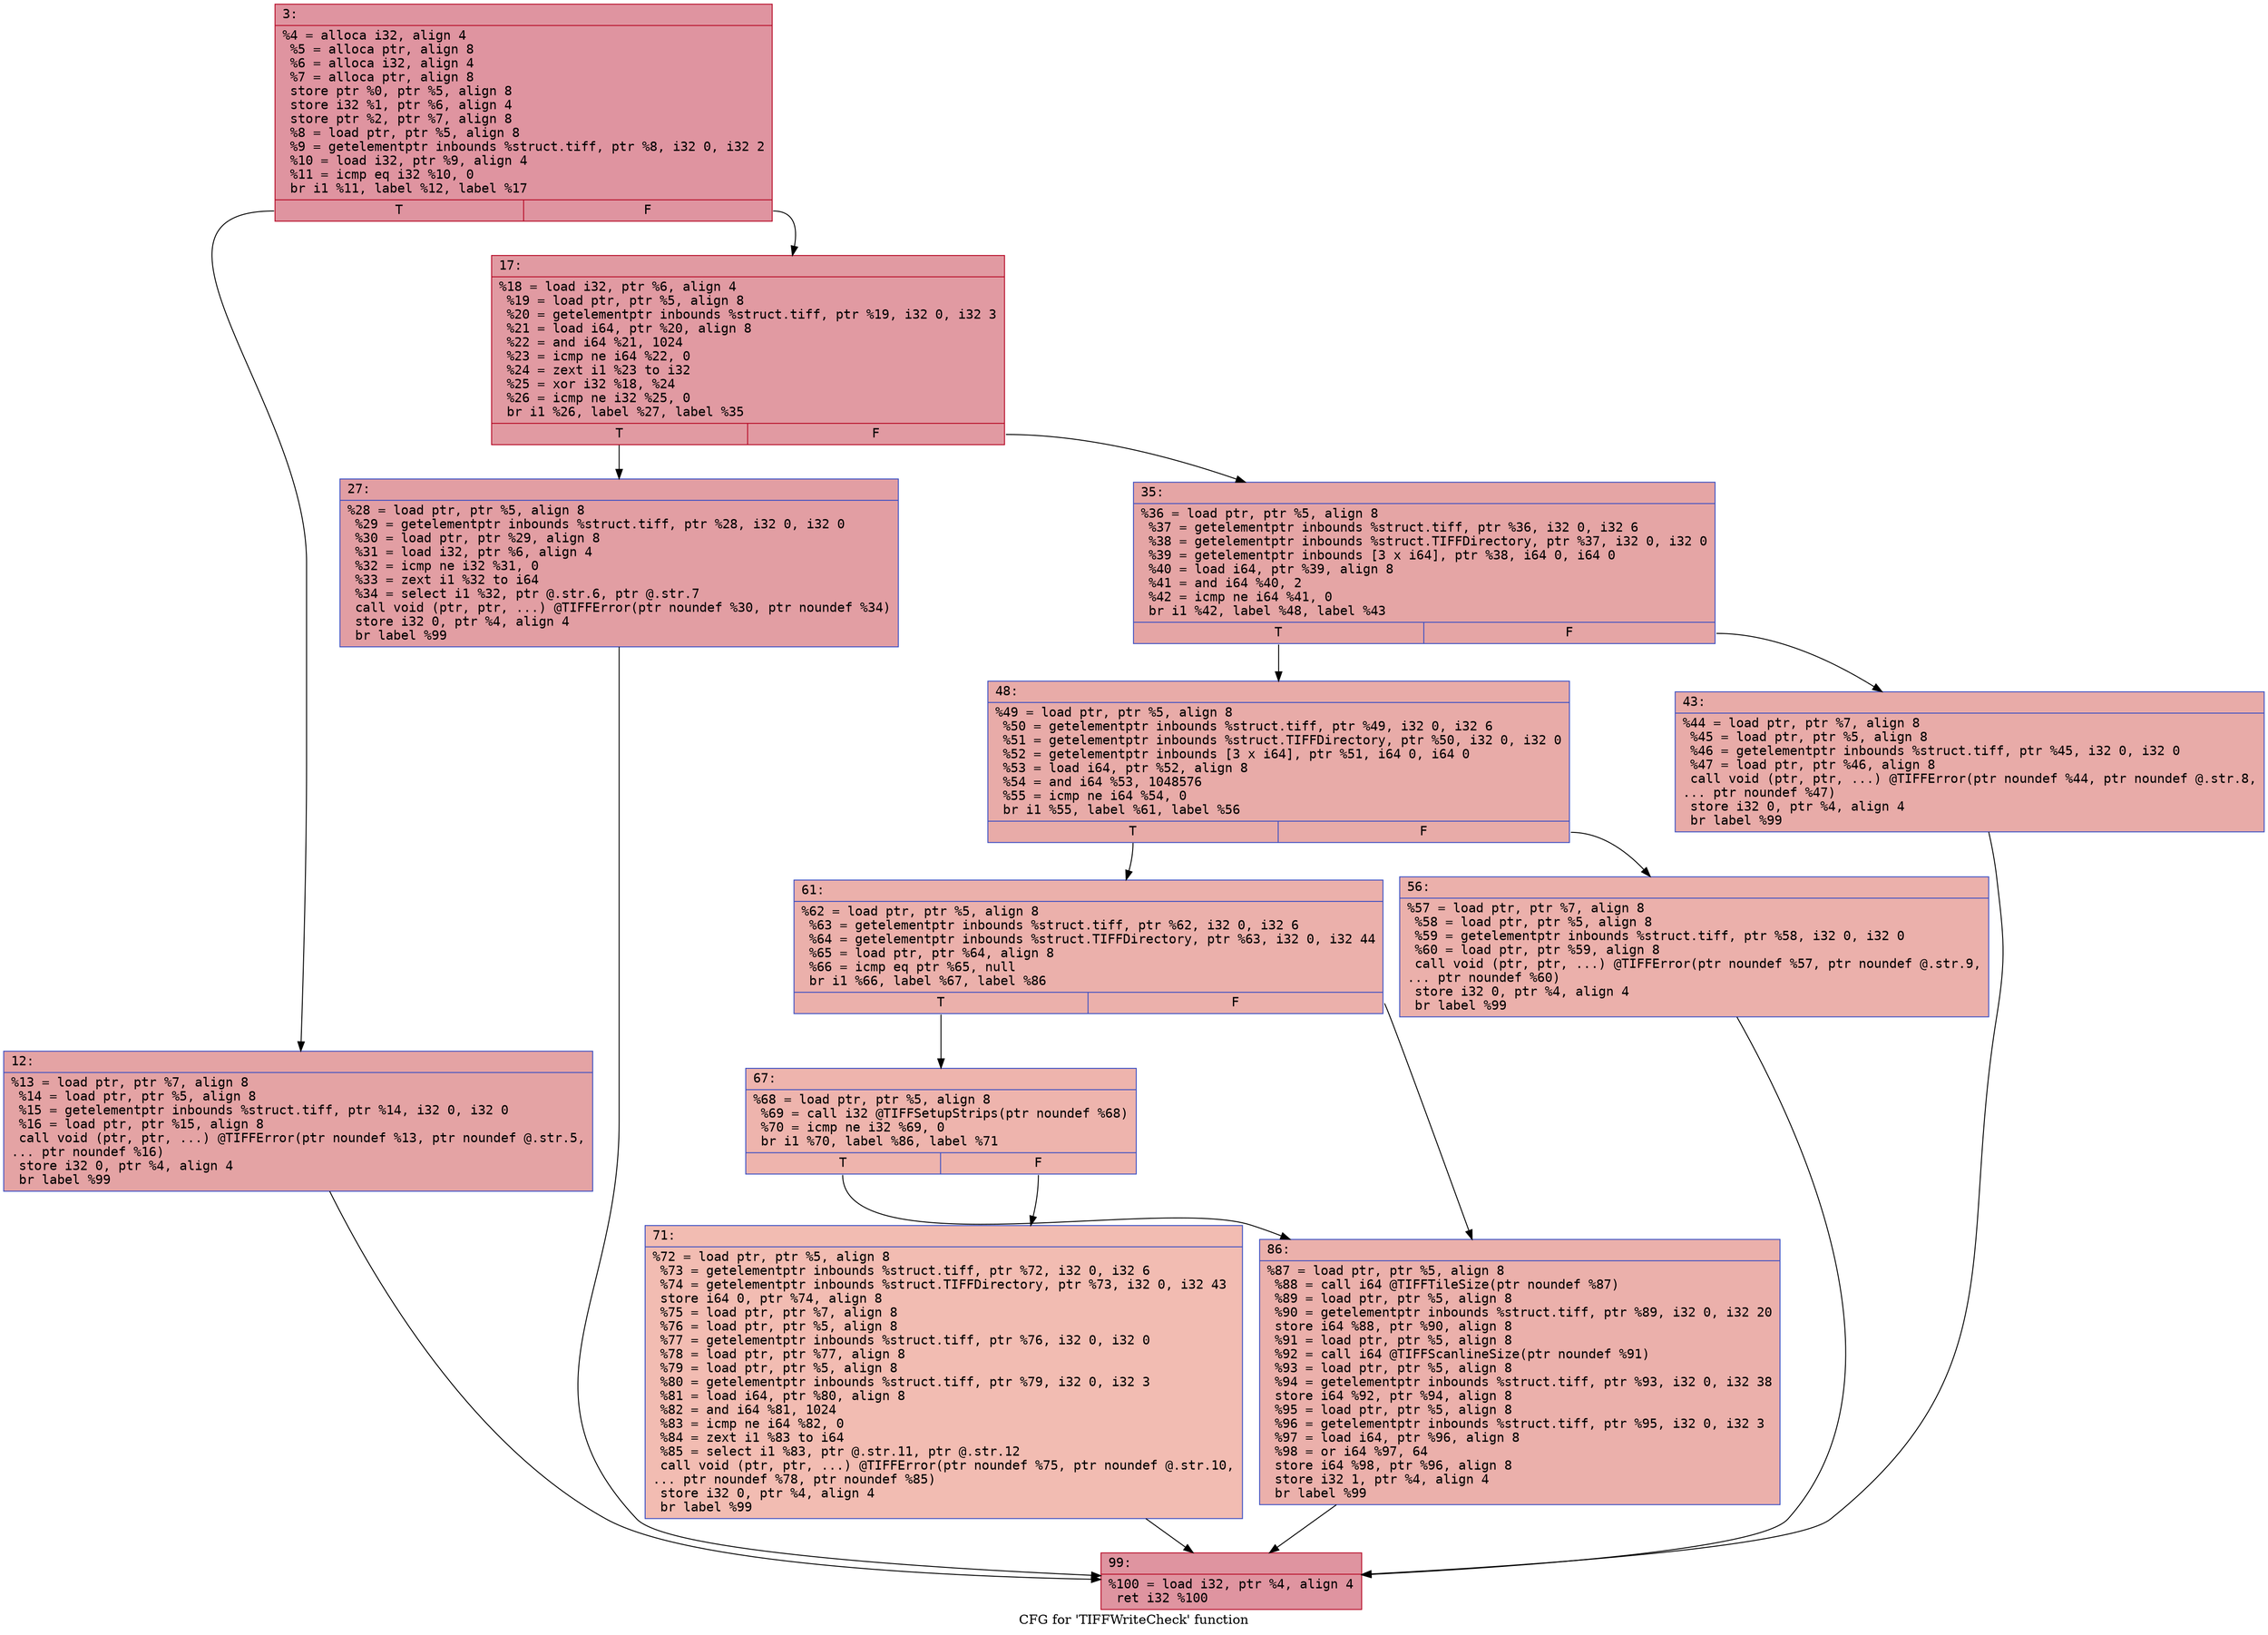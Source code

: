 digraph "CFG for 'TIFFWriteCheck' function" {
	label="CFG for 'TIFFWriteCheck' function";

	Node0x6000024269e0 [shape=record,color="#b70d28ff", style=filled, fillcolor="#b70d2870" fontname="Courier",label="{3:\l|  %4 = alloca i32, align 4\l  %5 = alloca ptr, align 8\l  %6 = alloca i32, align 4\l  %7 = alloca ptr, align 8\l  store ptr %0, ptr %5, align 8\l  store i32 %1, ptr %6, align 4\l  store ptr %2, ptr %7, align 8\l  %8 = load ptr, ptr %5, align 8\l  %9 = getelementptr inbounds %struct.tiff, ptr %8, i32 0, i32 2\l  %10 = load i32, ptr %9, align 4\l  %11 = icmp eq i32 %10, 0\l  br i1 %11, label %12, label %17\l|{<s0>T|<s1>F}}"];
	Node0x6000024269e0:s0 -> Node0x600002426a30[tooltip="3 -> 12\nProbability 37.50%" ];
	Node0x6000024269e0:s1 -> Node0x600002426a80[tooltip="3 -> 17\nProbability 62.50%" ];
	Node0x600002426a30 [shape=record,color="#3d50c3ff", style=filled, fillcolor="#c32e3170" fontname="Courier",label="{12:\l|  %13 = load ptr, ptr %7, align 8\l  %14 = load ptr, ptr %5, align 8\l  %15 = getelementptr inbounds %struct.tiff, ptr %14, i32 0, i32 0\l  %16 = load ptr, ptr %15, align 8\l  call void (ptr, ptr, ...) @TIFFError(ptr noundef %13, ptr noundef @.str.5,\l... ptr noundef %16)\l  store i32 0, ptr %4, align 4\l  br label %99\l}"];
	Node0x600002426a30 -> Node0x600002426da0[tooltip="12 -> 99\nProbability 100.00%" ];
	Node0x600002426a80 [shape=record,color="#b70d28ff", style=filled, fillcolor="#bb1b2c70" fontname="Courier",label="{17:\l|  %18 = load i32, ptr %6, align 4\l  %19 = load ptr, ptr %5, align 8\l  %20 = getelementptr inbounds %struct.tiff, ptr %19, i32 0, i32 3\l  %21 = load i64, ptr %20, align 8\l  %22 = and i64 %21, 1024\l  %23 = icmp ne i64 %22, 0\l  %24 = zext i1 %23 to i32\l  %25 = xor i32 %18, %24\l  %26 = icmp ne i32 %25, 0\l  br i1 %26, label %27, label %35\l|{<s0>T|<s1>F}}"];
	Node0x600002426a80:s0 -> Node0x600002426ad0[tooltip="17 -> 27\nProbability 62.50%" ];
	Node0x600002426a80:s1 -> Node0x600002426b20[tooltip="17 -> 35\nProbability 37.50%" ];
	Node0x600002426ad0 [shape=record,color="#3d50c3ff", style=filled, fillcolor="#be242e70" fontname="Courier",label="{27:\l|  %28 = load ptr, ptr %5, align 8\l  %29 = getelementptr inbounds %struct.tiff, ptr %28, i32 0, i32 0\l  %30 = load ptr, ptr %29, align 8\l  %31 = load i32, ptr %6, align 4\l  %32 = icmp ne i32 %31, 0\l  %33 = zext i1 %32 to i64\l  %34 = select i1 %32, ptr @.str.6, ptr @.str.7\l  call void (ptr, ptr, ...) @TIFFError(ptr noundef %30, ptr noundef %34)\l  store i32 0, ptr %4, align 4\l  br label %99\l}"];
	Node0x600002426ad0 -> Node0x600002426da0[tooltip="27 -> 99\nProbability 100.00%" ];
	Node0x600002426b20 [shape=record,color="#3d50c3ff", style=filled, fillcolor="#c5333470" fontname="Courier",label="{35:\l|  %36 = load ptr, ptr %5, align 8\l  %37 = getelementptr inbounds %struct.tiff, ptr %36, i32 0, i32 6\l  %38 = getelementptr inbounds %struct.TIFFDirectory, ptr %37, i32 0, i32 0\l  %39 = getelementptr inbounds [3 x i64], ptr %38, i64 0, i64 0\l  %40 = load i64, ptr %39, align 8\l  %41 = and i64 %40, 2\l  %42 = icmp ne i64 %41, 0\l  br i1 %42, label %48, label %43\l|{<s0>T|<s1>F}}"];
	Node0x600002426b20:s0 -> Node0x600002426bc0[tooltip="35 -> 48\nProbability 50.00%" ];
	Node0x600002426b20:s1 -> Node0x600002426b70[tooltip="35 -> 43\nProbability 50.00%" ];
	Node0x600002426b70 [shape=record,color="#3d50c3ff", style=filled, fillcolor="#cc403a70" fontname="Courier",label="{43:\l|  %44 = load ptr, ptr %7, align 8\l  %45 = load ptr, ptr %5, align 8\l  %46 = getelementptr inbounds %struct.tiff, ptr %45, i32 0, i32 0\l  %47 = load ptr, ptr %46, align 8\l  call void (ptr, ptr, ...) @TIFFError(ptr noundef %44, ptr noundef @.str.8,\l... ptr noundef %47)\l  store i32 0, ptr %4, align 4\l  br label %99\l}"];
	Node0x600002426b70 -> Node0x600002426da0[tooltip="43 -> 99\nProbability 100.00%" ];
	Node0x600002426bc0 [shape=record,color="#3d50c3ff", style=filled, fillcolor="#cc403a70" fontname="Courier",label="{48:\l|  %49 = load ptr, ptr %5, align 8\l  %50 = getelementptr inbounds %struct.tiff, ptr %49, i32 0, i32 6\l  %51 = getelementptr inbounds %struct.TIFFDirectory, ptr %50, i32 0, i32 0\l  %52 = getelementptr inbounds [3 x i64], ptr %51, i64 0, i64 0\l  %53 = load i64, ptr %52, align 8\l  %54 = and i64 %53, 1048576\l  %55 = icmp ne i64 %54, 0\l  br i1 %55, label %61, label %56\l|{<s0>T|<s1>F}}"];
	Node0x600002426bc0:s0 -> Node0x600002426c60[tooltip="48 -> 61\nProbability 50.00%" ];
	Node0x600002426bc0:s1 -> Node0x600002426c10[tooltip="48 -> 56\nProbability 50.00%" ];
	Node0x600002426c10 [shape=record,color="#3d50c3ff", style=filled, fillcolor="#d24b4070" fontname="Courier",label="{56:\l|  %57 = load ptr, ptr %7, align 8\l  %58 = load ptr, ptr %5, align 8\l  %59 = getelementptr inbounds %struct.tiff, ptr %58, i32 0, i32 0\l  %60 = load ptr, ptr %59, align 8\l  call void (ptr, ptr, ...) @TIFFError(ptr noundef %57, ptr noundef @.str.9,\l... ptr noundef %60)\l  store i32 0, ptr %4, align 4\l  br label %99\l}"];
	Node0x600002426c10 -> Node0x600002426da0[tooltip="56 -> 99\nProbability 100.00%" ];
	Node0x600002426c60 [shape=record,color="#3d50c3ff", style=filled, fillcolor="#d24b4070" fontname="Courier",label="{61:\l|  %62 = load ptr, ptr %5, align 8\l  %63 = getelementptr inbounds %struct.tiff, ptr %62, i32 0, i32 6\l  %64 = getelementptr inbounds %struct.TIFFDirectory, ptr %63, i32 0, i32 44\l  %65 = load ptr, ptr %64, align 8\l  %66 = icmp eq ptr %65, null\l  br i1 %66, label %67, label %86\l|{<s0>T|<s1>F}}"];
	Node0x600002426c60:s0 -> Node0x600002426cb0[tooltip="61 -> 67\nProbability 37.50%" ];
	Node0x600002426c60:s1 -> Node0x600002426d50[tooltip="61 -> 86\nProbability 62.50%" ];
	Node0x600002426cb0 [shape=record,color="#3d50c3ff", style=filled, fillcolor="#d8564670" fontname="Courier",label="{67:\l|  %68 = load ptr, ptr %5, align 8\l  %69 = call i32 @TIFFSetupStrips(ptr noundef %68)\l  %70 = icmp ne i32 %69, 0\l  br i1 %70, label %86, label %71\l|{<s0>T|<s1>F}}"];
	Node0x600002426cb0:s0 -> Node0x600002426d50[tooltip="67 -> 86\nProbability 62.50%" ];
	Node0x600002426cb0:s1 -> Node0x600002426d00[tooltip="67 -> 71\nProbability 37.50%" ];
	Node0x600002426d00 [shape=record,color="#3d50c3ff", style=filled, fillcolor="#e1675170" fontname="Courier",label="{71:\l|  %72 = load ptr, ptr %5, align 8\l  %73 = getelementptr inbounds %struct.tiff, ptr %72, i32 0, i32 6\l  %74 = getelementptr inbounds %struct.TIFFDirectory, ptr %73, i32 0, i32 43\l  store i64 0, ptr %74, align 8\l  %75 = load ptr, ptr %7, align 8\l  %76 = load ptr, ptr %5, align 8\l  %77 = getelementptr inbounds %struct.tiff, ptr %76, i32 0, i32 0\l  %78 = load ptr, ptr %77, align 8\l  %79 = load ptr, ptr %5, align 8\l  %80 = getelementptr inbounds %struct.tiff, ptr %79, i32 0, i32 3\l  %81 = load i64, ptr %80, align 8\l  %82 = and i64 %81, 1024\l  %83 = icmp ne i64 %82, 0\l  %84 = zext i1 %83 to i64\l  %85 = select i1 %83, ptr @.str.11, ptr @.str.12\l  call void (ptr, ptr, ...) @TIFFError(ptr noundef %75, ptr noundef @.str.10,\l... ptr noundef %78, ptr noundef %85)\l  store i32 0, ptr %4, align 4\l  br label %99\l}"];
	Node0x600002426d00 -> Node0x600002426da0[tooltip="71 -> 99\nProbability 100.00%" ];
	Node0x600002426d50 [shape=record,color="#3d50c3ff", style=filled, fillcolor="#d24b4070" fontname="Courier",label="{86:\l|  %87 = load ptr, ptr %5, align 8\l  %88 = call i64 @TIFFTileSize(ptr noundef %87)\l  %89 = load ptr, ptr %5, align 8\l  %90 = getelementptr inbounds %struct.tiff, ptr %89, i32 0, i32 20\l  store i64 %88, ptr %90, align 8\l  %91 = load ptr, ptr %5, align 8\l  %92 = call i64 @TIFFScanlineSize(ptr noundef %91)\l  %93 = load ptr, ptr %5, align 8\l  %94 = getelementptr inbounds %struct.tiff, ptr %93, i32 0, i32 38\l  store i64 %92, ptr %94, align 8\l  %95 = load ptr, ptr %5, align 8\l  %96 = getelementptr inbounds %struct.tiff, ptr %95, i32 0, i32 3\l  %97 = load i64, ptr %96, align 8\l  %98 = or i64 %97, 64\l  store i64 %98, ptr %96, align 8\l  store i32 1, ptr %4, align 4\l  br label %99\l}"];
	Node0x600002426d50 -> Node0x600002426da0[tooltip="86 -> 99\nProbability 100.00%" ];
	Node0x600002426da0 [shape=record,color="#b70d28ff", style=filled, fillcolor="#b70d2870" fontname="Courier",label="{99:\l|  %100 = load i32, ptr %4, align 4\l  ret i32 %100\l}"];
}
